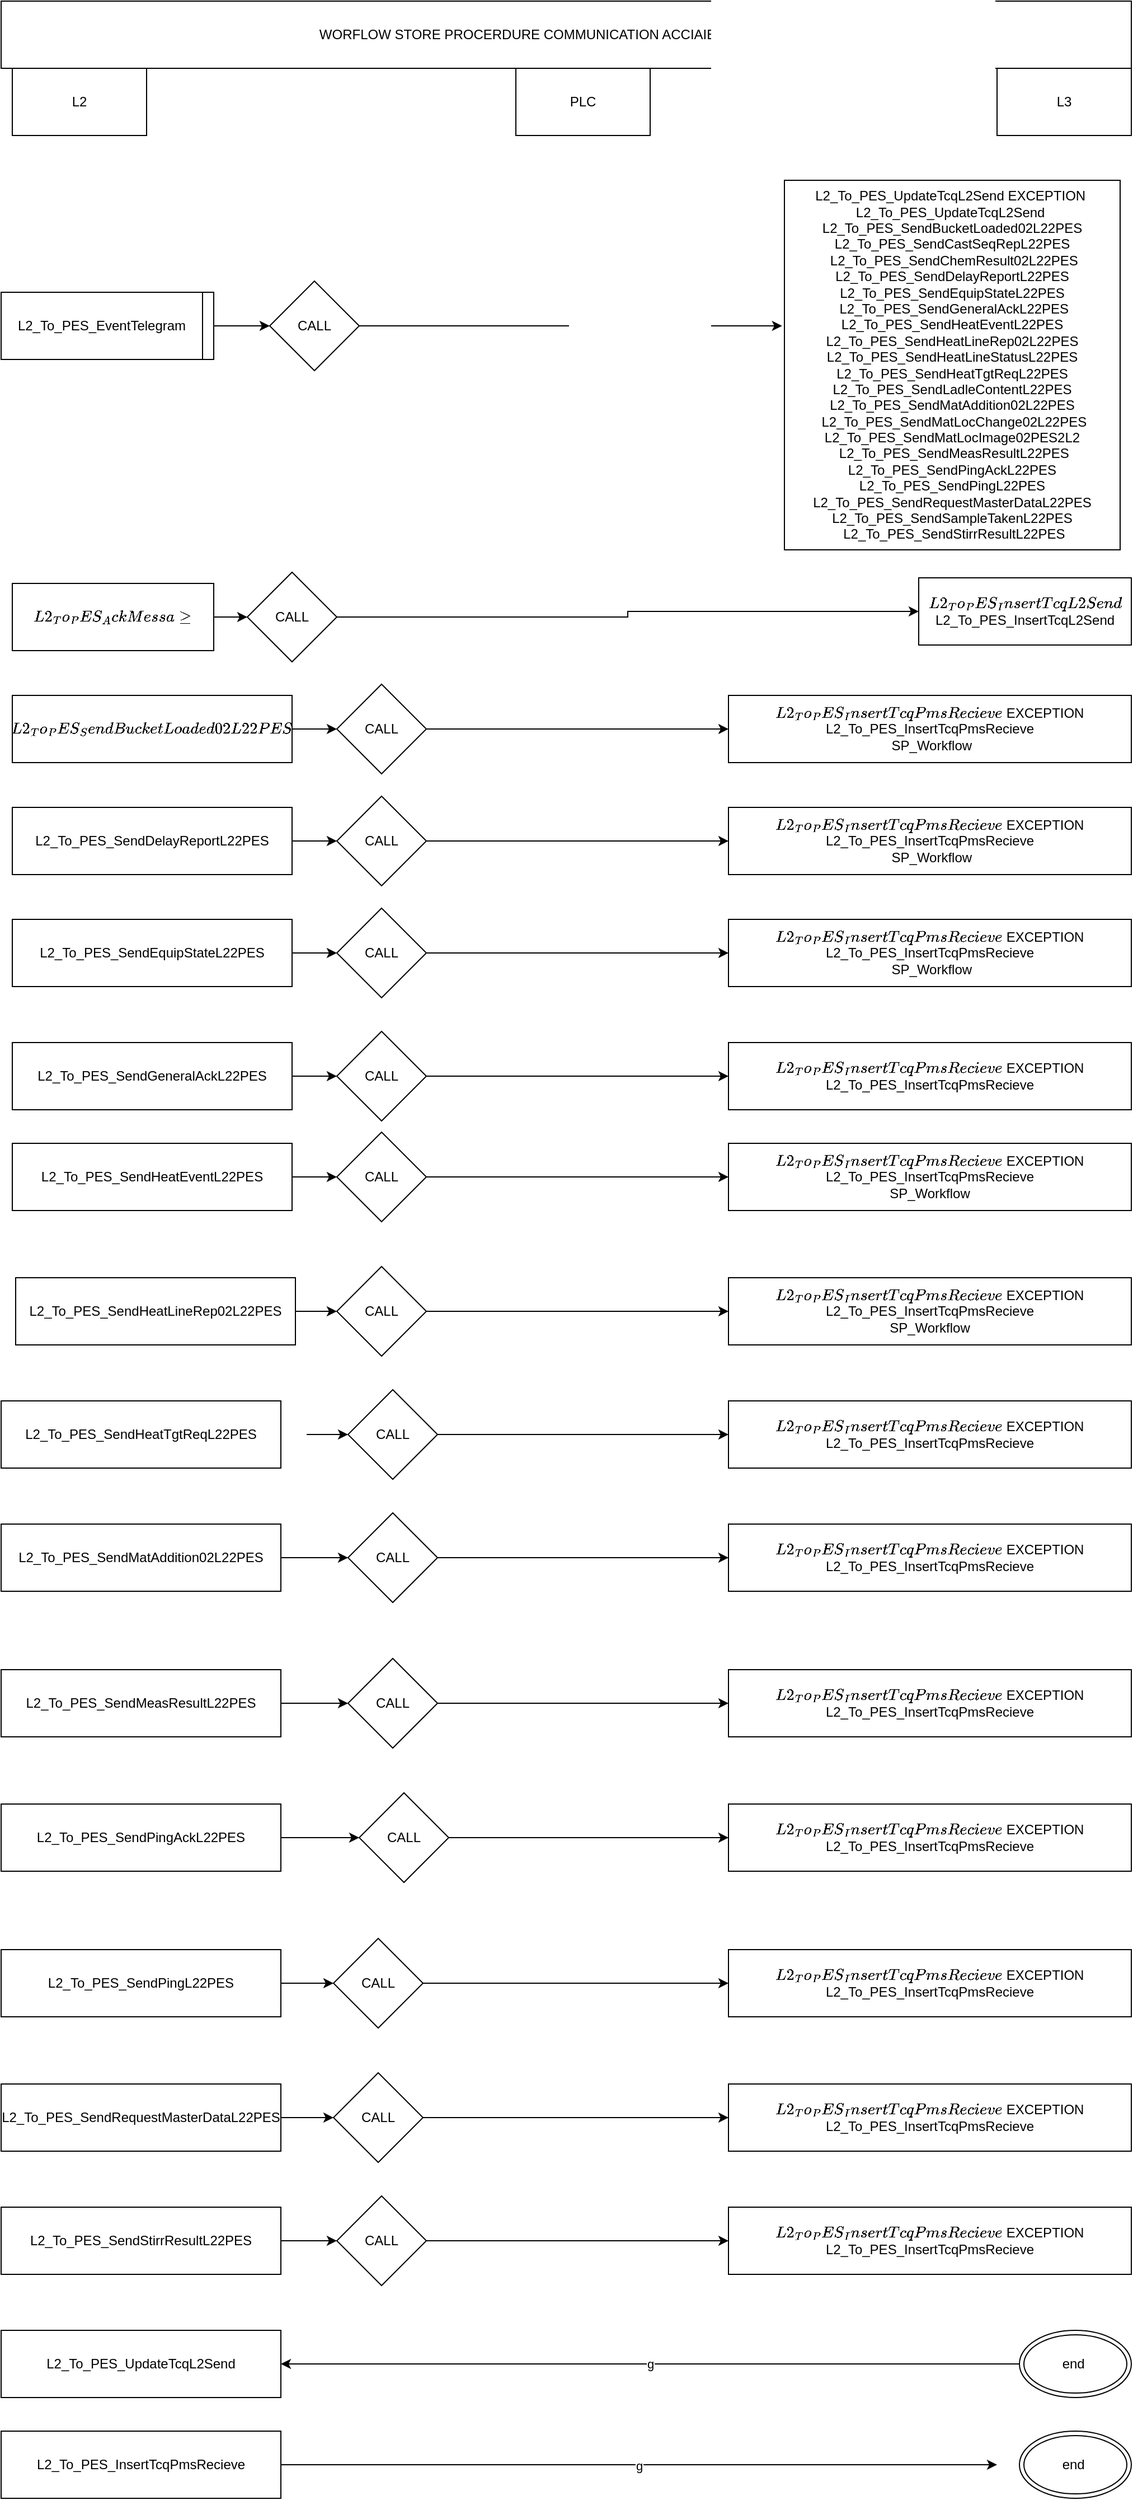 <mxfile version="20.6.2" type="github">
  <diagram id="C5RBs43oDa-KdzZeNtuy" name="Page-1">
    <mxGraphModel dx="1910" dy="2560" grid="1" gridSize="10" guides="1" tooltips="1" connect="1" arrows="1" fold="1" page="1" pageScale="1" pageWidth="827" pageHeight="1169" math="0" shadow="0">
      <root>
        <mxCell id="WIyWlLk6GJQsqaUBKTNV-0" />
        <mxCell id="WIyWlLk6GJQsqaUBKTNV-1" parent="WIyWlLk6GJQsqaUBKTNV-0" />
        <mxCell id="RG9_XBAm7VZqIcH7kuna-0" value="WORFLOW STORE PROCERDURE COMMUNICATION ACCIAIERIA&amp;nbsp; L2 TO PES" style="rounded=0;whiteSpace=wrap;html=1;" vertex="1" parent="WIyWlLk6GJQsqaUBKTNV-1">
          <mxGeometry x="120" y="10" width="1010" height="60" as="geometry" />
        </mxCell>
        <mxCell id="RG9_XBAm7VZqIcH7kuna-17" value="L2" style="rounded=0;whiteSpace=wrap;html=1;" vertex="1" parent="WIyWlLk6GJQsqaUBKTNV-1">
          <mxGeometry x="130" y="70" width="120" height="60" as="geometry" />
        </mxCell>
        <mxCell id="RG9_XBAm7VZqIcH7kuna-18" value="PLC" style="rounded=0;whiteSpace=wrap;html=1;" vertex="1" parent="WIyWlLk6GJQsqaUBKTNV-1">
          <mxGeometry x="580" y="70" width="120" height="60" as="geometry" />
        </mxCell>
        <mxCell id="RG9_XBAm7VZqIcH7kuna-28" style="edgeStyle=orthogonalEdgeStyle;rounded=0;orthogonalLoop=1;jettySize=auto;html=1;entryX=0;entryY=0.5;entryDx=0;entryDy=0;" edge="1" parent="WIyWlLk6GJQsqaUBKTNV-1" source="RG9_XBAm7VZqIcH7kuna-20" target="RG9_XBAm7VZqIcH7kuna-21">
          <mxGeometry relative="1" as="geometry" />
        </mxCell>
        <mxCell id="RG9_XBAm7VZqIcH7kuna-20" value="L2_To_PES_EventTelegram" style="rounded=0;whiteSpace=wrap;html=1;" vertex="1" parent="WIyWlLk6GJQsqaUBKTNV-1">
          <mxGeometry x="130" y="270" width="180" height="60" as="geometry" />
        </mxCell>
        <mxCell id="RG9_XBAm7VZqIcH7kuna-29" style="edgeStyle=orthogonalEdgeStyle;rounded=0;orthogonalLoop=1;jettySize=auto;html=1;entryX=-0.007;entryY=0.394;entryDx=0;entryDy=0;entryPerimeter=0;" edge="1" parent="WIyWlLk6GJQsqaUBKTNV-1" source="RG9_XBAm7VZqIcH7kuna-21" target="RG9_XBAm7VZqIcH7kuna-24">
          <mxGeometry relative="1" as="geometry" />
        </mxCell>
        <mxCell id="RG9_XBAm7VZqIcH7kuna-21" value="CALL" style="rhombus;whiteSpace=wrap;html=1;" vertex="1" parent="WIyWlLk6GJQsqaUBKTNV-1">
          <mxGeometry x="360" y="260" width="80" height="80" as="geometry" />
        </mxCell>
        <mxCell id="RG9_XBAm7VZqIcH7kuna-24" value="L2_To_PES_UpdateTcqL2Send EXCEPTION&amp;nbsp;&lt;br&gt;L2_To_PES_UpdateTcqL2Send&amp;nbsp;&lt;br&gt;L2_To_PES_SendBucketLoaded02L22PES&lt;br&gt;L2_To_PES_SendCastSeqRepL22PES&lt;br&gt;&amp;nbsp;L2_To_PES_SendChemResult02L22PES&lt;br&gt;L2_To_PES_SendDelayReportL22PES&lt;br&gt;L2_To_PES_SendEquipStateL22PES&lt;br&gt;&amp;nbsp;L2_To_PES_SendGeneralAckL22PES&lt;br&gt;L2_To_PES_SendHeatEventL22PES&lt;br&gt;L2_To_PES_SendHeatLineRep02L22PES&lt;br&gt;L2_To_PES_SendHeatLineStatusL22PES&lt;br&gt;L2_To_PES_SendHeatTgtReqL22PES&lt;br&gt;L2_To_PES_SendLadleContentL22PES&lt;br&gt;L2_To_PES_SendMatAddition02L22PES&lt;br&gt;&amp;nbsp;L2_To_PES_SendMatLocChange02L22PES&lt;br&gt;L2_To_PES_SendMatLocImage02PES2L2&lt;br&gt;&amp;nbsp;L2_To_PES_SendMeasResultL22PES&lt;br&gt;L2_To_PES_SendPingAckL22PES&lt;br&gt;L2_To_PES_SendPingL22PES&lt;br&gt;L2_To_PES_SendRequestMasterDataL22PES&lt;br&gt;L2_To_PES_SendSampleTakenL22PES&lt;br&gt;&amp;nbsp;L2_To_PES_SendStirrResultL22PES" style="rounded=0;whiteSpace=wrap;html=1;" vertex="1" parent="WIyWlLk6GJQsqaUBKTNV-1">
          <mxGeometry x="820" y="170" width="300" height="330" as="geometry" />
        </mxCell>
        <mxCell id="RG9_XBAm7VZqIcH7kuna-34" style="edgeStyle=orthogonalEdgeStyle;rounded=0;orthogonalLoop=1;jettySize=auto;html=1;entryX=0;entryY=0.5;entryDx=0;entryDy=0;" edge="1" parent="WIyWlLk6GJQsqaUBKTNV-1" source="RG9_XBAm7VZqIcH7kuna-26" target="RG9_XBAm7VZqIcH7kuna-32">
          <mxGeometry relative="1" as="geometry" />
        </mxCell>
        <mxCell id="RG9_XBAm7VZqIcH7kuna-26" value="`L2_To_PES_AckMessage`" style="rounded=0;whiteSpace=wrap;html=1;" vertex="1" parent="WIyWlLk6GJQsqaUBKTNV-1">
          <mxGeometry x="130" y="530" width="180" height="60" as="geometry" />
        </mxCell>
        <mxCell id="RG9_XBAm7VZqIcH7kuna-36" style="edgeStyle=orthogonalEdgeStyle;rounded=0;orthogonalLoop=1;jettySize=auto;html=1;entryX=0;entryY=0.5;entryDx=0;entryDy=0;" edge="1" parent="WIyWlLk6GJQsqaUBKTNV-1" source="RG9_XBAm7VZqIcH7kuna-32" target="RG9_XBAm7VZqIcH7kuna-138">
          <mxGeometry relative="1" as="geometry">
            <mxPoint x="570" y="555" as="targetPoint" />
            <Array as="points">
              <mxPoint x="680" y="560" />
              <mxPoint x="680" y="555" />
            </Array>
          </mxGeometry>
        </mxCell>
        <mxCell id="RG9_XBAm7VZqIcH7kuna-32" value="CALL" style="rhombus;whiteSpace=wrap;html=1;" vertex="1" parent="WIyWlLk6GJQsqaUBKTNV-1">
          <mxGeometry x="340" y="520" width="80" height="80" as="geometry" />
        </mxCell>
        <mxCell id="RG9_XBAm7VZqIcH7kuna-37" style="edgeStyle=orthogonalEdgeStyle;rounded=0;orthogonalLoop=1;jettySize=auto;html=1;entryX=0;entryY=0.5;entryDx=0;entryDy=0;" edge="1" parent="WIyWlLk6GJQsqaUBKTNV-1" source="RG9_XBAm7VZqIcH7kuna-38" target="RG9_XBAm7VZqIcH7kuna-40">
          <mxGeometry relative="1" as="geometry" />
        </mxCell>
        <mxCell id="RG9_XBAm7VZqIcH7kuna-38" value="`L2_To_PES_SendBucketLoaded02L22PES`" style="rounded=0;whiteSpace=wrap;html=1;" vertex="1" parent="WIyWlLk6GJQsqaUBKTNV-1">
          <mxGeometry x="130" y="630" width="250" height="60" as="geometry" />
        </mxCell>
        <mxCell id="RG9_XBAm7VZqIcH7kuna-39" style="edgeStyle=orthogonalEdgeStyle;rounded=0;orthogonalLoop=1;jettySize=auto;html=1;" edge="1" parent="WIyWlLk6GJQsqaUBKTNV-1" source="RG9_XBAm7VZqIcH7kuna-40" target="RG9_XBAm7VZqIcH7kuna-139">
          <mxGeometry relative="1" as="geometry">
            <mxPoint x="570" y="660" as="targetPoint" />
          </mxGeometry>
        </mxCell>
        <mxCell id="RG9_XBAm7VZqIcH7kuna-40" value="CALL" style="rhombus;whiteSpace=wrap;html=1;" vertex="1" parent="WIyWlLk6GJQsqaUBKTNV-1">
          <mxGeometry x="420" y="620" width="80" height="80" as="geometry" />
        </mxCell>
        <mxCell id="RG9_XBAm7VZqIcH7kuna-44" style="edgeStyle=orthogonalEdgeStyle;rounded=0;orthogonalLoop=1;jettySize=auto;html=1;entryX=0;entryY=0.5;entryDx=0;entryDy=0;" edge="1" parent="WIyWlLk6GJQsqaUBKTNV-1" source="RG9_XBAm7VZqIcH7kuna-45" target="RG9_XBAm7VZqIcH7kuna-47">
          <mxGeometry relative="1" as="geometry" />
        </mxCell>
        <mxCell id="RG9_XBAm7VZqIcH7kuna-45" value="L2_To_PES_SendDelayReportL22PES" style="rounded=0;whiteSpace=wrap;html=1;" vertex="1" parent="WIyWlLk6GJQsqaUBKTNV-1">
          <mxGeometry x="130" y="730" width="250" height="60" as="geometry" />
        </mxCell>
        <mxCell id="RG9_XBAm7VZqIcH7kuna-46" style="edgeStyle=orthogonalEdgeStyle;rounded=0;orthogonalLoop=1;jettySize=auto;html=1;entryX=0;entryY=0.5;entryDx=0;entryDy=0;" edge="1" parent="WIyWlLk6GJQsqaUBKTNV-1" source="RG9_XBAm7VZqIcH7kuna-47" target="RG9_XBAm7VZqIcH7kuna-140">
          <mxGeometry relative="1" as="geometry">
            <mxPoint x="570" y="760" as="targetPoint" />
          </mxGeometry>
        </mxCell>
        <mxCell id="RG9_XBAm7VZqIcH7kuna-47" value="CALL" style="rhombus;whiteSpace=wrap;html=1;" vertex="1" parent="WIyWlLk6GJQsqaUBKTNV-1">
          <mxGeometry x="420" y="720" width="80" height="80" as="geometry" />
        </mxCell>
        <mxCell id="RG9_XBAm7VZqIcH7kuna-49" style="edgeStyle=orthogonalEdgeStyle;rounded=0;orthogonalLoop=1;jettySize=auto;html=1;entryX=0;entryY=0.5;entryDx=0;entryDy=0;" edge="1" parent="WIyWlLk6GJQsqaUBKTNV-1" source="RG9_XBAm7VZqIcH7kuna-50" target="RG9_XBAm7VZqIcH7kuna-52">
          <mxGeometry relative="1" as="geometry" />
        </mxCell>
        <mxCell id="RG9_XBAm7VZqIcH7kuna-50" value="L2_To_PES_SendEquipStateL22PES" style="rounded=0;whiteSpace=wrap;html=1;" vertex="1" parent="WIyWlLk6GJQsqaUBKTNV-1">
          <mxGeometry x="130" y="830" width="250" height="60" as="geometry" />
        </mxCell>
        <mxCell id="RG9_XBAm7VZqIcH7kuna-51" style="edgeStyle=orthogonalEdgeStyle;rounded=0;orthogonalLoop=1;jettySize=auto;html=1;" edge="1" parent="WIyWlLk6GJQsqaUBKTNV-1" source="RG9_XBAm7VZqIcH7kuna-52" target="RG9_XBAm7VZqIcH7kuna-141">
          <mxGeometry relative="1" as="geometry">
            <mxPoint x="570" y="860" as="targetPoint" />
          </mxGeometry>
        </mxCell>
        <mxCell id="RG9_XBAm7VZqIcH7kuna-52" value="CALL" style="rhombus;whiteSpace=wrap;html=1;" vertex="1" parent="WIyWlLk6GJQsqaUBKTNV-1">
          <mxGeometry x="420" y="820" width="80" height="80" as="geometry" />
        </mxCell>
        <mxCell id="RG9_XBAm7VZqIcH7kuna-54" style="edgeStyle=orthogonalEdgeStyle;rounded=0;orthogonalLoop=1;jettySize=auto;html=1;entryX=0;entryY=0.5;entryDx=0;entryDy=0;" edge="1" parent="WIyWlLk6GJQsqaUBKTNV-1" source="RG9_XBAm7VZqIcH7kuna-55" target="RG9_XBAm7VZqIcH7kuna-57">
          <mxGeometry relative="1" as="geometry" />
        </mxCell>
        <mxCell id="RG9_XBAm7VZqIcH7kuna-55" value="L2_To_PES_SendGeneralAckL22PES" style="rounded=0;whiteSpace=wrap;html=1;" vertex="1" parent="WIyWlLk6GJQsqaUBKTNV-1">
          <mxGeometry x="130" y="940" width="250" height="60" as="geometry" />
        </mxCell>
        <mxCell id="RG9_XBAm7VZqIcH7kuna-56" style="edgeStyle=orthogonalEdgeStyle;rounded=0;orthogonalLoop=1;jettySize=auto;html=1;entryX=0;entryY=0.5;entryDx=0;entryDy=0;" edge="1" parent="WIyWlLk6GJQsqaUBKTNV-1" source="RG9_XBAm7VZqIcH7kuna-57" target="RG9_XBAm7VZqIcH7kuna-142">
          <mxGeometry relative="1" as="geometry">
            <mxPoint x="570" y="970" as="targetPoint" />
          </mxGeometry>
        </mxCell>
        <mxCell id="RG9_XBAm7VZqIcH7kuna-57" value="CALL" style="rhombus;whiteSpace=wrap;html=1;" vertex="1" parent="WIyWlLk6GJQsqaUBKTNV-1">
          <mxGeometry x="420" y="930" width="80" height="80" as="geometry" />
        </mxCell>
        <mxCell id="RG9_XBAm7VZqIcH7kuna-59" style="edgeStyle=orthogonalEdgeStyle;rounded=0;orthogonalLoop=1;jettySize=auto;html=1;entryX=0;entryY=0.5;entryDx=0;entryDy=0;" edge="1" parent="WIyWlLk6GJQsqaUBKTNV-1" source="RG9_XBAm7VZqIcH7kuna-60" target="RG9_XBAm7VZqIcH7kuna-62">
          <mxGeometry relative="1" as="geometry" />
        </mxCell>
        <mxCell id="RG9_XBAm7VZqIcH7kuna-60" value="L2_To_PES_SendHeatEventL22PES" style="rounded=0;whiteSpace=wrap;html=1;" vertex="1" parent="WIyWlLk6GJQsqaUBKTNV-1">
          <mxGeometry x="130" y="1030" width="250" height="60" as="geometry" />
        </mxCell>
        <mxCell id="RG9_XBAm7VZqIcH7kuna-61" style="edgeStyle=orthogonalEdgeStyle;rounded=0;orthogonalLoop=1;jettySize=auto;html=1;entryX=0;entryY=0.5;entryDx=0;entryDy=0;" edge="1" parent="WIyWlLk6GJQsqaUBKTNV-1" source="RG9_XBAm7VZqIcH7kuna-62" target="RG9_XBAm7VZqIcH7kuna-143">
          <mxGeometry relative="1" as="geometry">
            <mxPoint x="570" y="1060" as="targetPoint" />
          </mxGeometry>
        </mxCell>
        <mxCell id="RG9_XBAm7VZqIcH7kuna-62" value="CALL" style="rhombus;whiteSpace=wrap;html=1;" vertex="1" parent="WIyWlLk6GJQsqaUBKTNV-1">
          <mxGeometry x="420" y="1020" width="80" height="80" as="geometry" />
        </mxCell>
        <mxCell id="RG9_XBAm7VZqIcH7kuna-66" style="edgeStyle=orthogonalEdgeStyle;rounded=0;orthogonalLoop=1;jettySize=auto;html=1;entryX=0;entryY=0.5;entryDx=0;entryDy=0;" edge="1" parent="WIyWlLk6GJQsqaUBKTNV-1" source="RG9_XBAm7VZqIcH7kuna-67" target="RG9_XBAm7VZqIcH7kuna-69">
          <mxGeometry relative="1" as="geometry" />
        </mxCell>
        <mxCell id="RG9_XBAm7VZqIcH7kuna-67" value="L2_To_PES_SendHeatLineRep02L22PES" style="rounded=0;whiteSpace=wrap;html=1;" vertex="1" parent="WIyWlLk6GJQsqaUBKTNV-1">
          <mxGeometry x="133" y="1150" width="250" height="60" as="geometry" />
        </mxCell>
        <mxCell id="RG9_XBAm7VZqIcH7kuna-68" style="edgeStyle=orthogonalEdgeStyle;rounded=0;orthogonalLoop=1;jettySize=auto;html=1;" edge="1" parent="WIyWlLk6GJQsqaUBKTNV-1" source="RG9_XBAm7VZqIcH7kuna-69" target="RG9_XBAm7VZqIcH7kuna-144">
          <mxGeometry relative="1" as="geometry">
            <mxPoint x="570" y="1180" as="targetPoint" />
          </mxGeometry>
        </mxCell>
        <mxCell id="RG9_XBAm7VZqIcH7kuna-69" value="CALL" style="rhombus;whiteSpace=wrap;html=1;" vertex="1" parent="WIyWlLk6GJQsqaUBKTNV-1">
          <mxGeometry x="420" y="1140" width="80" height="80" as="geometry" />
        </mxCell>
        <mxCell id="RG9_XBAm7VZqIcH7kuna-72" style="edgeStyle=orthogonalEdgeStyle;rounded=0;orthogonalLoop=1;jettySize=auto;html=1;entryX=0;entryY=0.5;entryDx=0;entryDy=0;" edge="1" parent="WIyWlLk6GJQsqaUBKTNV-1" target="RG9_XBAm7VZqIcH7kuna-75">
          <mxGeometry relative="1" as="geometry">
            <mxPoint x="393" y="1290" as="sourcePoint" />
          </mxGeometry>
        </mxCell>
        <mxCell id="RG9_XBAm7VZqIcH7kuna-74" style="edgeStyle=orthogonalEdgeStyle;rounded=0;orthogonalLoop=1;jettySize=auto;html=1;" edge="1" parent="WIyWlLk6GJQsqaUBKTNV-1" source="RG9_XBAm7VZqIcH7kuna-75" target="RG9_XBAm7VZqIcH7kuna-145">
          <mxGeometry relative="1" as="geometry">
            <mxPoint x="593" y="1290" as="targetPoint" />
          </mxGeometry>
        </mxCell>
        <mxCell id="RG9_XBAm7VZqIcH7kuna-75" value="CALL" style="rhombus;whiteSpace=wrap;html=1;" vertex="1" parent="WIyWlLk6GJQsqaUBKTNV-1">
          <mxGeometry x="430" y="1250" width="80" height="80" as="geometry" />
        </mxCell>
        <mxCell id="RG9_XBAm7VZqIcH7kuna-77" style="edgeStyle=orthogonalEdgeStyle;rounded=0;orthogonalLoop=1;jettySize=auto;html=1;entryX=0;entryY=0.5;entryDx=0;entryDy=0;" edge="1" parent="WIyWlLk6GJQsqaUBKTNV-1" source="RG9_XBAm7VZqIcH7kuna-78" target="RG9_XBAm7VZqIcH7kuna-80">
          <mxGeometry relative="1" as="geometry" />
        </mxCell>
        <mxCell id="RG9_XBAm7VZqIcH7kuna-78" value="L2_To_PES_SendMatAddition02L22PES" style="rounded=0;whiteSpace=wrap;html=1;" vertex="1" parent="WIyWlLk6GJQsqaUBKTNV-1">
          <mxGeometry x="120" y="1370" width="250" height="60" as="geometry" />
        </mxCell>
        <mxCell id="RG9_XBAm7VZqIcH7kuna-79" style="edgeStyle=orthogonalEdgeStyle;rounded=0;orthogonalLoop=1;jettySize=auto;html=1;entryX=0;entryY=0.5;entryDx=0;entryDy=0;" edge="1" parent="WIyWlLk6GJQsqaUBKTNV-1" source="RG9_XBAm7VZqIcH7kuna-80" target="RG9_XBAm7VZqIcH7kuna-146">
          <mxGeometry relative="1" as="geometry">
            <mxPoint x="593" y="1400" as="targetPoint" />
          </mxGeometry>
        </mxCell>
        <mxCell id="RG9_XBAm7VZqIcH7kuna-80" value="CALL" style="rhombus;whiteSpace=wrap;html=1;" vertex="1" parent="WIyWlLk6GJQsqaUBKTNV-1">
          <mxGeometry x="430" y="1360" width="80" height="80" as="geometry" />
        </mxCell>
        <mxCell id="RG9_XBAm7VZqIcH7kuna-82" style="edgeStyle=orthogonalEdgeStyle;rounded=0;orthogonalLoop=1;jettySize=auto;html=1;entryX=0;entryY=0.5;entryDx=0;entryDy=0;" edge="1" parent="WIyWlLk6GJQsqaUBKTNV-1" source="RG9_XBAm7VZqIcH7kuna-83" target="RG9_XBAm7VZqIcH7kuna-85">
          <mxGeometry relative="1" as="geometry" />
        </mxCell>
        <mxCell id="RG9_XBAm7VZqIcH7kuna-83" value="L2_To_PES_SendMeasResultL22PES" style="rounded=0;whiteSpace=wrap;html=1;" vertex="1" parent="WIyWlLk6GJQsqaUBKTNV-1">
          <mxGeometry x="120" y="1500" width="250" height="60" as="geometry" />
        </mxCell>
        <mxCell id="RG9_XBAm7VZqIcH7kuna-84" style="edgeStyle=orthogonalEdgeStyle;rounded=0;orthogonalLoop=1;jettySize=auto;html=1;" edge="1" parent="WIyWlLk6GJQsqaUBKTNV-1" source="RG9_XBAm7VZqIcH7kuna-85" target="RG9_XBAm7VZqIcH7kuna-147">
          <mxGeometry relative="1" as="geometry">
            <mxPoint x="593" y="1530" as="targetPoint" />
          </mxGeometry>
        </mxCell>
        <mxCell id="RG9_XBAm7VZqIcH7kuna-85" value="CALL" style="rhombus;whiteSpace=wrap;html=1;" vertex="1" parent="WIyWlLk6GJQsqaUBKTNV-1">
          <mxGeometry x="430" y="1490" width="80" height="80" as="geometry" />
        </mxCell>
        <mxCell id="RG9_XBAm7VZqIcH7kuna-87" style="edgeStyle=orthogonalEdgeStyle;rounded=0;orthogonalLoop=1;jettySize=auto;html=1;entryX=0;entryY=0.5;entryDx=0;entryDy=0;" edge="1" parent="WIyWlLk6GJQsqaUBKTNV-1" source="RG9_XBAm7VZqIcH7kuna-88" target="RG9_XBAm7VZqIcH7kuna-90">
          <mxGeometry relative="1" as="geometry" />
        </mxCell>
        <mxCell id="RG9_XBAm7VZqIcH7kuna-88" value="L2_To_PES_SendPingAckL22PES" style="rounded=0;whiteSpace=wrap;html=1;" vertex="1" parent="WIyWlLk6GJQsqaUBKTNV-1">
          <mxGeometry x="120" y="1620" width="250" height="60" as="geometry" />
        </mxCell>
        <mxCell id="RG9_XBAm7VZqIcH7kuna-89" style="edgeStyle=orthogonalEdgeStyle;rounded=0;orthogonalLoop=1;jettySize=auto;html=1;entryX=0;entryY=0.5;entryDx=0;entryDy=0;" edge="1" parent="WIyWlLk6GJQsqaUBKTNV-1" source="RG9_XBAm7VZqIcH7kuna-90" target="RG9_XBAm7VZqIcH7kuna-91">
          <mxGeometry relative="1" as="geometry" />
        </mxCell>
        <mxCell id="RG9_XBAm7VZqIcH7kuna-90" value="CALL" style="rhombus;whiteSpace=wrap;html=1;" vertex="1" parent="WIyWlLk6GJQsqaUBKTNV-1">
          <mxGeometry x="440" y="1610" width="80" height="80" as="geometry" />
        </mxCell>
        <mxCell id="RG9_XBAm7VZqIcH7kuna-91" value="`L2_To_PES_InsertTcqPmsRecieve ` EXCEPTION&lt;br&gt;L2_To_PES_InsertTcqPmsRecieve" style="rounded=0;whiteSpace=wrap;html=1;" vertex="1" parent="WIyWlLk6GJQsqaUBKTNV-1">
          <mxGeometry x="770" y="1620" width="360" height="60" as="geometry" />
        </mxCell>
        <mxCell id="RG9_XBAm7VZqIcH7kuna-92" style="edgeStyle=orthogonalEdgeStyle;rounded=0;orthogonalLoop=1;jettySize=auto;html=1;entryX=0;entryY=0.5;entryDx=0;entryDy=0;" edge="1" parent="WIyWlLk6GJQsqaUBKTNV-1" source="RG9_XBAm7VZqIcH7kuna-93" target="RG9_XBAm7VZqIcH7kuna-95">
          <mxGeometry relative="1" as="geometry" />
        </mxCell>
        <mxCell id="RG9_XBAm7VZqIcH7kuna-93" value="L2_To_PES_SendPingL22PES" style="rounded=0;whiteSpace=wrap;html=1;" vertex="1" parent="WIyWlLk6GJQsqaUBKTNV-1">
          <mxGeometry x="120" y="1750" width="250" height="60" as="geometry" />
        </mxCell>
        <mxCell id="RG9_XBAm7VZqIcH7kuna-94" style="edgeStyle=orthogonalEdgeStyle;rounded=0;orthogonalLoop=1;jettySize=auto;html=1;entryX=0;entryY=0.5;entryDx=0;entryDy=0;" edge="1" parent="WIyWlLk6GJQsqaUBKTNV-1" source="RG9_XBAm7VZqIcH7kuna-95" target="RG9_XBAm7VZqIcH7kuna-96">
          <mxGeometry relative="1" as="geometry" />
        </mxCell>
        <mxCell id="RG9_XBAm7VZqIcH7kuna-95" value="CALL" style="rhombus;whiteSpace=wrap;html=1;" vertex="1" parent="WIyWlLk6GJQsqaUBKTNV-1">
          <mxGeometry x="417" y="1740" width="80" height="80" as="geometry" />
        </mxCell>
        <mxCell id="RG9_XBAm7VZqIcH7kuna-96" value="`L2_To_PES_InsertTcqPmsRecieve ` EXCEPTION&lt;br&gt;L2_To_PES_InsertTcqPmsRecieve" style="rounded=0;whiteSpace=wrap;html=1;" vertex="1" parent="WIyWlLk6GJQsqaUBKTNV-1">
          <mxGeometry x="770" y="1750" width="360" height="60" as="geometry" />
        </mxCell>
        <mxCell id="RG9_XBAm7VZqIcH7kuna-97" style="edgeStyle=orthogonalEdgeStyle;rounded=0;orthogonalLoop=1;jettySize=auto;html=1;entryX=0;entryY=0.5;entryDx=0;entryDy=0;" edge="1" parent="WIyWlLk6GJQsqaUBKTNV-1" source="RG9_XBAm7VZqIcH7kuna-98" target="RG9_XBAm7VZqIcH7kuna-100">
          <mxGeometry relative="1" as="geometry" />
        </mxCell>
        <mxCell id="RG9_XBAm7VZqIcH7kuna-98" value="L2_To_PES_SendRequestMasterDataL22PES" style="rounded=0;whiteSpace=wrap;html=1;" vertex="1" parent="WIyWlLk6GJQsqaUBKTNV-1">
          <mxGeometry x="120" y="1870" width="250" height="60" as="geometry" />
        </mxCell>
        <mxCell id="RG9_XBAm7VZqIcH7kuna-99" style="edgeStyle=orthogonalEdgeStyle;rounded=0;orthogonalLoop=1;jettySize=auto;html=1;entryX=0;entryY=0.5;entryDx=0;entryDy=0;" edge="1" parent="WIyWlLk6GJQsqaUBKTNV-1" source="RG9_XBAm7VZqIcH7kuna-100" target="RG9_XBAm7VZqIcH7kuna-101">
          <mxGeometry relative="1" as="geometry" />
        </mxCell>
        <mxCell id="RG9_XBAm7VZqIcH7kuna-100" value="CALL" style="rhombus;whiteSpace=wrap;html=1;" vertex="1" parent="WIyWlLk6GJQsqaUBKTNV-1">
          <mxGeometry x="417" y="1860" width="80" height="80" as="geometry" />
        </mxCell>
        <mxCell id="RG9_XBAm7VZqIcH7kuna-101" value="`L2_To_PES_InsertTcqPmsRecieve ` EXCEPTION&lt;br&gt;L2_To_PES_InsertTcqPmsRecieve" style="rounded=0;whiteSpace=wrap;html=1;" vertex="1" parent="WIyWlLk6GJQsqaUBKTNV-1">
          <mxGeometry x="770" y="1870" width="360" height="60" as="geometry" />
        </mxCell>
        <mxCell id="RG9_XBAm7VZqIcH7kuna-102" style="edgeStyle=orthogonalEdgeStyle;rounded=0;orthogonalLoop=1;jettySize=auto;html=1;entryX=0;entryY=0.5;entryDx=0;entryDy=0;" edge="1" parent="WIyWlLk6GJQsqaUBKTNV-1" source="RG9_XBAm7VZqIcH7kuna-103" target="RG9_XBAm7VZqIcH7kuna-105">
          <mxGeometry relative="1" as="geometry" />
        </mxCell>
        <mxCell id="RG9_XBAm7VZqIcH7kuna-103" value="L2_To_PES_SendStirrResultL22PES" style="rounded=0;whiteSpace=wrap;html=1;" vertex="1" parent="WIyWlLk6GJQsqaUBKTNV-1">
          <mxGeometry x="120" y="1980" width="250" height="60" as="geometry" />
        </mxCell>
        <mxCell id="RG9_XBAm7VZqIcH7kuna-104" style="edgeStyle=orthogonalEdgeStyle;rounded=0;orthogonalLoop=1;jettySize=auto;html=1;entryX=0;entryY=0.5;entryDx=0;entryDy=0;" edge="1" parent="WIyWlLk6GJQsqaUBKTNV-1" source="RG9_XBAm7VZqIcH7kuna-105" target="RG9_XBAm7VZqIcH7kuna-106">
          <mxGeometry relative="1" as="geometry" />
        </mxCell>
        <mxCell id="RG9_XBAm7VZqIcH7kuna-105" value="CALL" style="rhombus;whiteSpace=wrap;html=1;" vertex="1" parent="WIyWlLk6GJQsqaUBKTNV-1">
          <mxGeometry x="420" y="1970" width="80" height="80" as="geometry" />
        </mxCell>
        <mxCell id="RG9_XBAm7VZqIcH7kuna-106" value="`L2_To_PES_InsertTcqPmsRecieve ` EXCEPTION&lt;br&gt;L2_To_PES_InsertTcqPmsRecieve" style="rounded=0;whiteSpace=wrap;html=1;" vertex="1" parent="WIyWlLk6GJQsqaUBKTNV-1">
          <mxGeometry x="770" y="1980" width="360" height="60" as="geometry" />
        </mxCell>
        <mxCell id="RG9_XBAm7VZqIcH7kuna-107" value="g" style="edgeStyle=orthogonalEdgeStyle;rounded=0;orthogonalLoop=1;jettySize=auto;html=1;entryX=1;entryY=0.5;entryDx=0;entryDy=0;" edge="1" parent="WIyWlLk6GJQsqaUBKTNV-1" source="RG9_XBAm7VZqIcH7kuna-112" target="RG9_XBAm7VZqIcH7kuna-108">
          <mxGeometry relative="1" as="geometry">
            <mxPoint x="420" y="2120.0" as="targetPoint" />
          </mxGeometry>
        </mxCell>
        <mxCell id="RG9_XBAm7VZqIcH7kuna-108" value="L2_To_PES_UpdateTcqL2Send" style="rounded=0;whiteSpace=wrap;html=1;" vertex="1" parent="WIyWlLk6GJQsqaUBKTNV-1">
          <mxGeometry x="120" y="2090" width="250" height="60" as="geometry" />
        </mxCell>
        <mxCell id="RG9_XBAm7VZqIcH7kuna-112" value="end&amp;nbsp;" style="ellipse;shape=doubleEllipse;whiteSpace=wrap;html=1;" vertex="1" parent="WIyWlLk6GJQsqaUBKTNV-1">
          <mxGeometry x="1030" y="2090" width="100" height="60" as="geometry" />
        </mxCell>
        <mxCell id="RG9_XBAm7VZqIcH7kuna-113" value="g" style="edgeStyle=orthogonalEdgeStyle;rounded=0;orthogonalLoop=1;jettySize=auto;html=1;" edge="1" parent="WIyWlLk6GJQsqaUBKTNV-1" source="RG9_XBAm7VZqIcH7kuna-114">
          <mxGeometry relative="1" as="geometry">
            <mxPoint x="1010" y="2210" as="targetPoint" />
          </mxGeometry>
        </mxCell>
        <mxCell id="RG9_XBAm7VZqIcH7kuna-114" value="L2_To_PES_InsertTcqPmsRecieve" style="rounded=0;whiteSpace=wrap;html=1;" vertex="1" parent="WIyWlLk6GJQsqaUBKTNV-1">
          <mxGeometry x="120" y="2180" width="250" height="60" as="geometry" />
        </mxCell>
        <mxCell id="RG9_XBAm7VZqIcH7kuna-115" value="end&amp;nbsp;" style="ellipse;shape=doubleEllipse;whiteSpace=wrap;html=1;" vertex="1" parent="WIyWlLk6GJQsqaUBKTNV-1">
          <mxGeometry x="1030" y="2180" width="100" height="60" as="geometry" />
        </mxCell>
        <mxCell id="RG9_XBAm7VZqIcH7kuna-116" style="edgeStyle=orthogonalEdgeStyle;rounded=0;orthogonalLoop=1;jettySize=auto;html=1;exitX=0.5;exitY=1;exitDx=0;exitDy=0;" edge="1" parent="WIyWlLk6GJQsqaUBKTNV-1">
          <mxGeometry relative="1" as="geometry">
            <mxPoint x="665" y="585" as="sourcePoint" />
            <mxPoint x="665" y="585" as="targetPoint" />
          </mxGeometry>
        </mxCell>
        <mxCell id="RG9_XBAm7VZqIcH7kuna-121" value="L2_To_PES_EventTelegram" style="rounded=0;whiteSpace=wrap;html=1;" vertex="1" parent="WIyWlLk6GJQsqaUBKTNV-1">
          <mxGeometry x="120" y="270" width="180" height="60" as="geometry" />
        </mxCell>
        <mxCell id="RG9_XBAm7VZqIcH7kuna-130" value="L2_To_PES_SendHeatTgtReqL22PES" style="rounded=0;whiteSpace=wrap;html=1;" vertex="1" parent="WIyWlLk6GJQsqaUBKTNV-1">
          <mxGeometry x="120" y="1260" width="250" height="60" as="geometry" />
        </mxCell>
        <mxCell id="RG9_XBAm7VZqIcH7kuna-135" value="L3" style="rounded=0;whiteSpace=wrap;html=1;" vertex="1" parent="WIyWlLk6GJQsqaUBKTNV-1">
          <mxGeometry x="1010" y="70" width="120" height="60" as="geometry" />
        </mxCell>
        <mxCell id="RG9_XBAm7VZqIcH7kuna-136" value="WORFLOW STORE PROCERDURE COMMUNICATION ACCIAIERIA&amp;nbsp; L2 TO PES" style="rounded=0;whiteSpace=wrap;html=1;" vertex="1" parent="WIyWlLk6GJQsqaUBKTNV-1">
          <mxGeometry x="120" y="10" width="1010" height="60" as="geometry" />
        </mxCell>
        <mxCell id="RG9_XBAm7VZqIcH7kuna-138" value="`L2_To_PES_InsertTcqL2Send`&lt;br&gt;L2_To_PES_InsertTcqL2Send" style="rounded=0;whiteSpace=wrap;html=1;" vertex="1" parent="WIyWlLk6GJQsqaUBKTNV-1">
          <mxGeometry x="940" y="525" width="190" height="60" as="geometry" />
        </mxCell>
        <mxCell id="RG9_XBAm7VZqIcH7kuna-139" value="`L2_To_PES_InsertTcqPmsRecieve ` EXCEPTION&lt;br&gt;L2_To_PES_InsertTcqPmsRecieve&lt;br&gt;&amp;nbsp;SP_Workflow" style="rounded=0;whiteSpace=wrap;html=1;" vertex="1" parent="WIyWlLk6GJQsqaUBKTNV-1">
          <mxGeometry x="770" y="630" width="360" height="60" as="geometry" />
        </mxCell>
        <mxCell id="RG9_XBAm7VZqIcH7kuna-140" value="`L2_To_PES_InsertTcqPmsRecieve ` EXCEPTION&lt;br&gt;L2_To_PES_InsertTcqPmsRecieve&lt;br&gt;&amp;nbsp;SP_Workflow" style="rounded=0;whiteSpace=wrap;html=1;" vertex="1" parent="WIyWlLk6GJQsqaUBKTNV-1">
          <mxGeometry x="770" y="730" width="360" height="60" as="geometry" />
        </mxCell>
        <mxCell id="RG9_XBAm7VZqIcH7kuna-141" value="`L2_To_PES_InsertTcqPmsRecieve ` EXCEPTION&lt;br&gt;L2_To_PES_InsertTcqPmsRecieve&lt;br&gt;&amp;nbsp;SP_Workflow" style="rounded=0;whiteSpace=wrap;html=1;" vertex="1" parent="WIyWlLk6GJQsqaUBKTNV-1">
          <mxGeometry x="770" y="830" width="360" height="60" as="geometry" />
        </mxCell>
        <mxCell id="RG9_XBAm7VZqIcH7kuna-142" value="`L2_To_PES_InsertTcqPmsRecieve ` EXCEPTION&lt;br&gt;L2_To_PES_InsertTcqPmsRecieve&lt;br&gt;" style="rounded=0;whiteSpace=wrap;html=1;" vertex="1" parent="WIyWlLk6GJQsqaUBKTNV-1">
          <mxGeometry x="770" y="940" width="360" height="60" as="geometry" />
        </mxCell>
        <mxCell id="RG9_XBAm7VZqIcH7kuna-143" value="`L2_To_PES_InsertTcqPmsRecieve ` EXCEPTION&lt;br&gt;L2_To_PES_InsertTcqPmsRecieve&lt;br&gt;SP_Workflow" style="rounded=0;whiteSpace=wrap;html=1;" vertex="1" parent="WIyWlLk6GJQsqaUBKTNV-1">
          <mxGeometry x="770" y="1030" width="360" height="60" as="geometry" />
        </mxCell>
        <mxCell id="RG9_XBAm7VZqIcH7kuna-144" value="`L2_To_PES_InsertTcqPmsRecieve ` EXCEPTION&lt;br&gt;L2_To_PES_InsertTcqPmsRecieve&lt;br&gt;SP_Workflow" style="rounded=0;whiteSpace=wrap;html=1;" vertex="1" parent="WIyWlLk6GJQsqaUBKTNV-1">
          <mxGeometry x="770" y="1150" width="360" height="60" as="geometry" />
        </mxCell>
        <mxCell id="RG9_XBAm7VZqIcH7kuna-145" value="`L2_To_PES_InsertTcqPmsRecieve ` EXCEPTION&lt;br&gt;L2_To_PES_InsertTcqPmsRecieve" style="rounded=0;whiteSpace=wrap;html=1;" vertex="1" parent="WIyWlLk6GJQsqaUBKTNV-1">
          <mxGeometry x="770" y="1260" width="360" height="60" as="geometry" />
        </mxCell>
        <mxCell id="RG9_XBAm7VZqIcH7kuna-146" value="`L2_To_PES_InsertTcqPmsRecieve ` EXCEPTION&lt;br&gt;L2_To_PES_InsertTcqPmsRecieve" style="rounded=0;whiteSpace=wrap;html=1;" vertex="1" parent="WIyWlLk6GJQsqaUBKTNV-1">
          <mxGeometry x="770" y="1370" width="360" height="60" as="geometry" />
        </mxCell>
        <mxCell id="RG9_XBAm7VZqIcH7kuna-147" value="`L2_To_PES_InsertTcqPmsRecieve ` EXCEPTION&lt;br&gt;L2_To_PES_InsertTcqPmsRecieve" style="rounded=0;whiteSpace=wrap;html=1;" vertex="1" parent="WIyWlLk6GJQsqaUBKTNV-1">
          <mxGeometry x="770" y="1500" width="360" height="60" as="geometry" />
        </mxCell>
      </root>
    </mxGraphModel>
  </diagram>
</mxfile>
